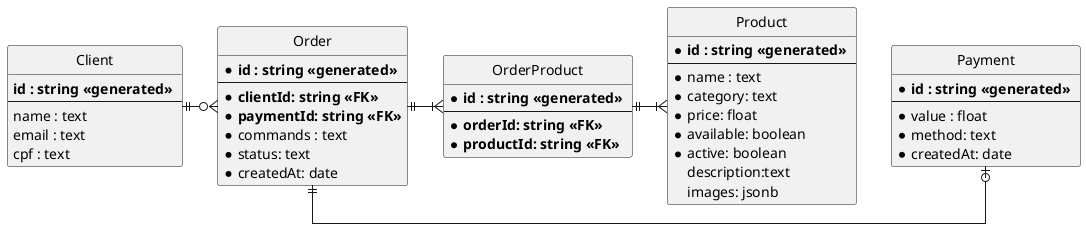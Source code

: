 @startuml 'Snack API ER diagram'

hide circle
skinparam linetype ortho

entity "Client" as client {
  **id : string <<generated>> **
  --
  name : text
  email : text
  cpf : text
}

entity "Product" as product {
  * **id : string <<generated>> **
  --
  *name : text
  *category: text
  *price: float
  *available: boolean
  *active: boolean
  description:text
  images: jsonb
}

entity "Order" as order {
  * **id : string <<generated>> **
  --
  * **clientId: string <<FK>>**
  * **paymentId: string <<FK>>**
  *commands : text
  *status: text
  *createdAt: date
}

entity "Payment" as payment {
  * **id : string <<generated>> **
  --
  *value : float
  *method: text
  *createdAt: date
}

entity "OrderProduct" as orderProduct {
  * **id : string <<generated>> **
  --
   * **orderId: string <<FK>>**
  * **productId: string <<FK>>**
}

client ||-o{ order
order ||-o| payment
order ||-|{ orderProduct
orderProduct ||-|{ product

@enduml